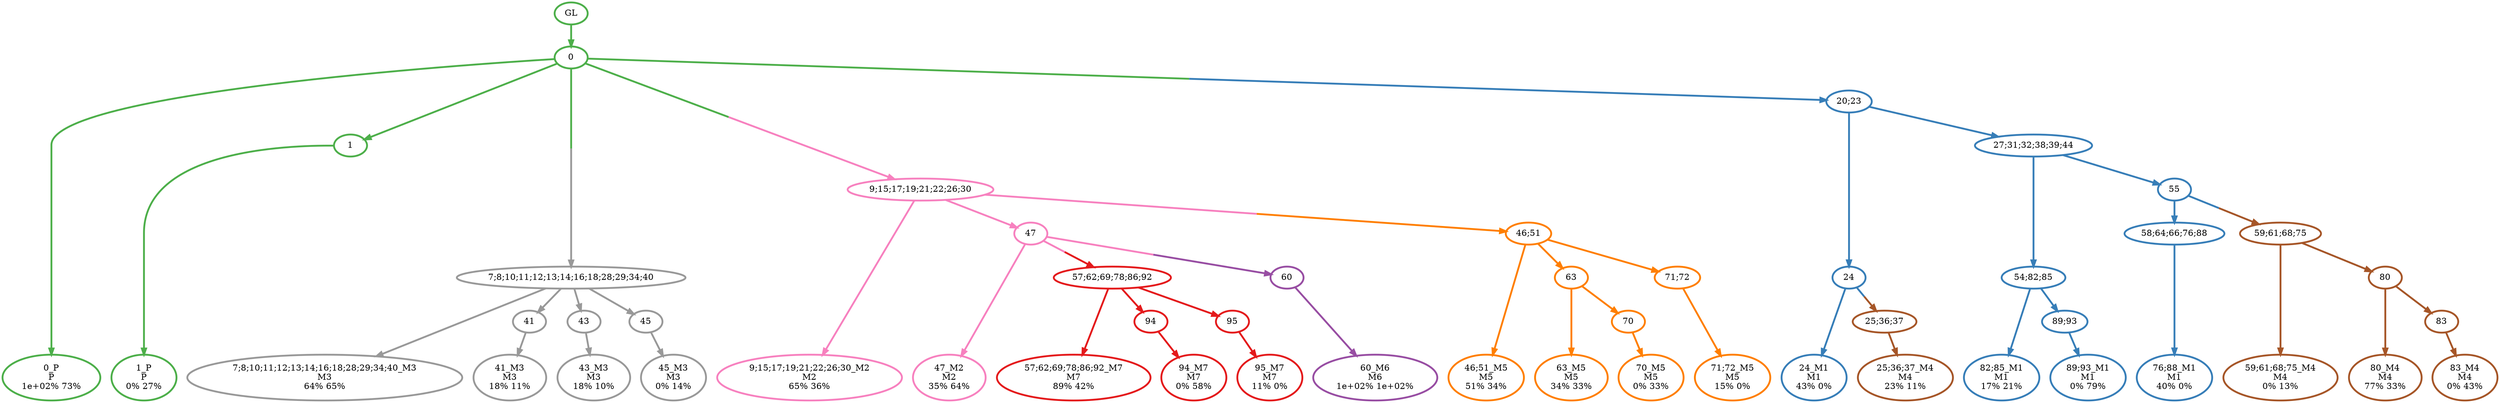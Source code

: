 digraph T {
	{
		rank=same
		49 [penwidth=3,colorscheme=set19,color=3,label="0_P\nP\n1e+02% 73%"]
		47 [penwidth=3,colorscheme=set19,color=3,label="1_P\nP\n0% 27%"]
		45 [penwidth=3,colorscheme=set19,color=2,label="24_M1\nM1\n43% 0%"]
		42 [penwidth=3,colorscheme=set19,color=2,label="82;85_M1\nM1\n17% 21%"]
		40 [penwidth=3,colorscheme=set19,color=2,label="89;93_M1\nM1\n0% 79%"]
		37 [penwidth=3,colorscheme=set19,color=2,label="76;88_M1\nM1\n40% 0%"]
		36 [penwidth=3,colorscheme=set19,color=8,label="9;15;17;19;21;22;26;30_M2\nM2\n65% 36%"]
		34 [penwidth=3,colorscheme=set19,color=8,label="47_M2\nM2\n35% 64%"]
		33 [penwidth=3,colorscheme=set19,color=9,label="7;8;10;11;12;13;14;16;18;28;29;34;40_M3\nM3\n64% 65%"]
		31 [penwidth=3,colorscheme=set19,color=9,label="41_M3\nM3\n18% 11%"]
		29 [penwidth=3,colorscheme=set19,color=9,label="43_M3\nM3\n18% 10%"]
		27 [penwidth=3,colorscheme=set19,color=9,label="45_M3\nM3\n0% 14%"]
		26 [penwidth=3,colorscheme=set19,color=7,label="25;36;37_M4\nM4\n23% 11%"]
		25 [penwidth=3,colorscheme=set19,color=7,label="59;61;68;75_M4\nM4\n0% 13%"]
		23 [penwidth=3,colorscheme=set19,color=7,label="80_M4\nM4\n77% 33%"]
		21 [penwidth=3,colorscheme=set19,color=7,label="83_M4\nM4\n0% 43%"]
		20 [penwidth=3,colorscheme=set19,color=5,label="46;51_M5\nM5\n51% 34%"]
		18 [penwidth=3,colorscheme=set19,color=5,label="63_M5\nM5\n34% 33%"]
		16 [penwidth=3,colorscheme=set19,color=5,label="70_M5\nM5\n0% 33%"]
		14 [penwidth=3,colorscheme=set19,color=5,label="71;72_M5\nM5\n15% 0%"]
		13 [penwidth=3,colorscheme=set19,color=4,label="60_M6\nM6\n1e+02% 1e+02%"]
		12 [penwidth=3,colorscheme=set19,color=1,label="57;62;69;78;86;92_M7\nM7\n89% 42%"]
		10 [penwidth=3,colorscheme=set19,color=1,label="94_M7\nM7\n0% 58%"]
		8 [penwidth=3,colorscheme=set19,color=1,label="95_M7\nM7\n11% 0%"]
	}
	51 [penwidth=3,colorscheme=set19,color=3,label="GL"]
	50 [penwidth=3,colorscheme=set19,color=3,label="0"]
	48 [penwidth=3,colorscheme=set19,color=3,label="1"]
	46 [penwidth=3,colorscheme=set19,color=2,label="24"]
	44 [penwidth=3,colorscheme=set19,color=2,label="27;31;32;38;39;44"]
	43 [penwidth=3,colorscheme=set19,color=2,label="54;82;85"]
	41 [penwidth=3,colorscheme=set19,color=2,label="89;93"]
	39 [penwidth=3,colorscheme=set19,color=2,label="55"]
	38 [penwidth=3,colorscheme=set19,color=2,label="58;64;66;76;88"]
	35 [penwidth=3,colorscheme=set19,color=8,label="47"]
	32 [penwidth=3,colorscheme=set19,color=9,label="41"]
	30 [penwidth=3,colorscheme=set19,color=9,label="43"]
	28 [penwidth=3,colorscheme=set19,color=9,label="45"]
	24 [penwidth=3,colorscheme=set19,color=7,label="80"]
	22 [penwidth=3,colorscheme=set19,color=7,label="83"]
	19 [penwidth=3,colorscheme=set19,color=5,label="63"]
	17 [penwidth=3,colorscheme=set19,color=5,label="70"]
	15 [penwidth=3,colorscheme=set19,color=5,label="71;72"]
	11 [penwidth=3,colorscheme=set19,color=1,label="94"]
	9 [penwidth=3,colorscheme=set19,color=1,label="95"]
	7 [penwidth=3,colorscheme=set19,color=1,label="57;62;69;78;86;92"]
	6 [penwidth=3,colorscheme=set19,color=4,label="60"]
	5 [penwidth=3,colorscheme=set19,color=5,label="46;51"]
	4 [penwidth=3,colorscheme=set19,color=7,label="59;61;68;75"]
	3 [penwidth=3,colorscheme=set19,color=7,label="25;36;37"]
	2 [penwidth=3,colorscheme=set19,color=9,label="7;8;10;11;12;13;14;16;18;28;29;34;40"]
	1 [penwidth=3,colorscheme=set19,color=8,label="9;15;17;19;21;22;26;30"]
	0 [penwidth=3,colorscheme=set19,color=2,label="20;23"]
	51 -> 50 [penwidth=3,colorscheme=set19,color=3]
	50 -> 49 [penwidth=3,colorscheme=set19,color=3]
	50 -> 48 [penwidth=3,colorscheme=set19,color=3]
	50 -> 2 [penwidth=3,colorscheme=set19,color="3;0.5:9"]
	50 -> 1 [penwidth=3,colorscheme=set19,color="3;0.5:8"]
	50 -> 0 [penwidth=3,colorscheme=set19,color="3;0.5:2"]
	48 -> 47 [penwidth=3,colorscheme=set19,color=3]
	46 -> 45 [penwidth=3,colorscheme=set19,color=2]
	46 -> 3 [penwidth=3,colorscheme=set19,color="2;0.5:7"]
	44 -> 39 [penwidth=3,colorscheme=set19,color=2]
	44 -> 43 [penwidth=3,colorscheme=set19,color=2]
	43 -> 42 [penwidth=3,colorscheme=set19,color=2]
	43 -> 41 [penwidth=3,colorscheme=set19,color=2]
	41 -> 40 [penwidth=3,colorscheme=set19,color=2]
	39 -> 38 [penwidth=3,colorscheme=set19,color=2]
	39 -> 4 [penwidth=3,colorscheme=set19,color="2;0.5:7"]
	38 -> 37 [penwidth=3,colorscheme=set19,color=2]
	35 -> 34 [penwidth=3,colorscheme=set19,color=8]
	35 -> 7 [penwidth=3,colorscheme=set19,color="8;0.5:1"]
	35 -> 6 [penwidth=3,colorscheme=set19,color="8;0.5:4"]
	32 -> 31 [penwidth=3,colorscheme=set19,color=9]
	30 -> 29 [penwidth=3,colorscheme=set19,color=9]
	28 -> 27 [penwidth=3,colorscheme=set19,color=9]
	24 -> 23 [penwidth=3,colorscheme=set19,color=7]
	24 -> 22 [penwidth=3,colorscheme=set19,color=7]
	22 -> 21 [penwidth=3,colorscheme=set19,color=7]
	19 -> 18 [penwidth=3,colorscheme=set19,color=5]
	19 -> 17 [penwidth=3,colorscheme=set19,color=5]
	17 -> 16 [penwidth=3,colorscheme=set19,color=5]
	15 -> 14 [penwidth=3,colorscheme=set19,color=5]
	11 -> 10 [penwidth=3,colorscheme=set19,color=1]
	9 -> 8 [penwidth=3,colorscheme=set19,color=1]
	7 -> 12 [penwidth=3,colorscheme=set19,color=1]
	7 -> 11 [penwidth=3,colorscheme=set19,color=1]
	7 -> 9 [penwidth=3,colorscheme=set19,color=1]
	6 -> 13 [penwidth=3,colorscheme=set19,color=4]
	5 -> 20 [penwidth=3,colorscheme=set19,color=5]
	5 -> 19 [penwidth=3,colorscheme=set19,color=5]
	5 -> 15 [penwidth=3,colorscheme=set19,color=5]
	4 -> 25 [penwidth=3,colorscheme=set19,color=7]
	4 -> 24 [penwidth=3,colorscheme=set19,color=7]
	3 -> 26 [penwidth=3,colorscheme=set19,color=7]
	2 -> 33 [penwidth=3,colorscheme=set19,color=9]
	2 -> 32 [penwidth=3,colorscheme=set19,color=9]
	2 -> 30 [penwidth=3,colorscheme=set19,color=9]
	2 -> 28 [penwidth=3,colorscheme=set19,color=9]
	1 -> 36 [penwidth=3,colorscheme=set19,color=8]
	1 -> 35 [penwidth=3,colorscheme=set19,color=8]
	1 -> 5 [penwidth=3,colorscheme=set19,color="8;0.5:5"]
	0 -> 46 [penwidth=3,colorscheme=set19,color=2]
	0 -> 44 [penwidth=3,colorscheme=set19,color=2]
}
